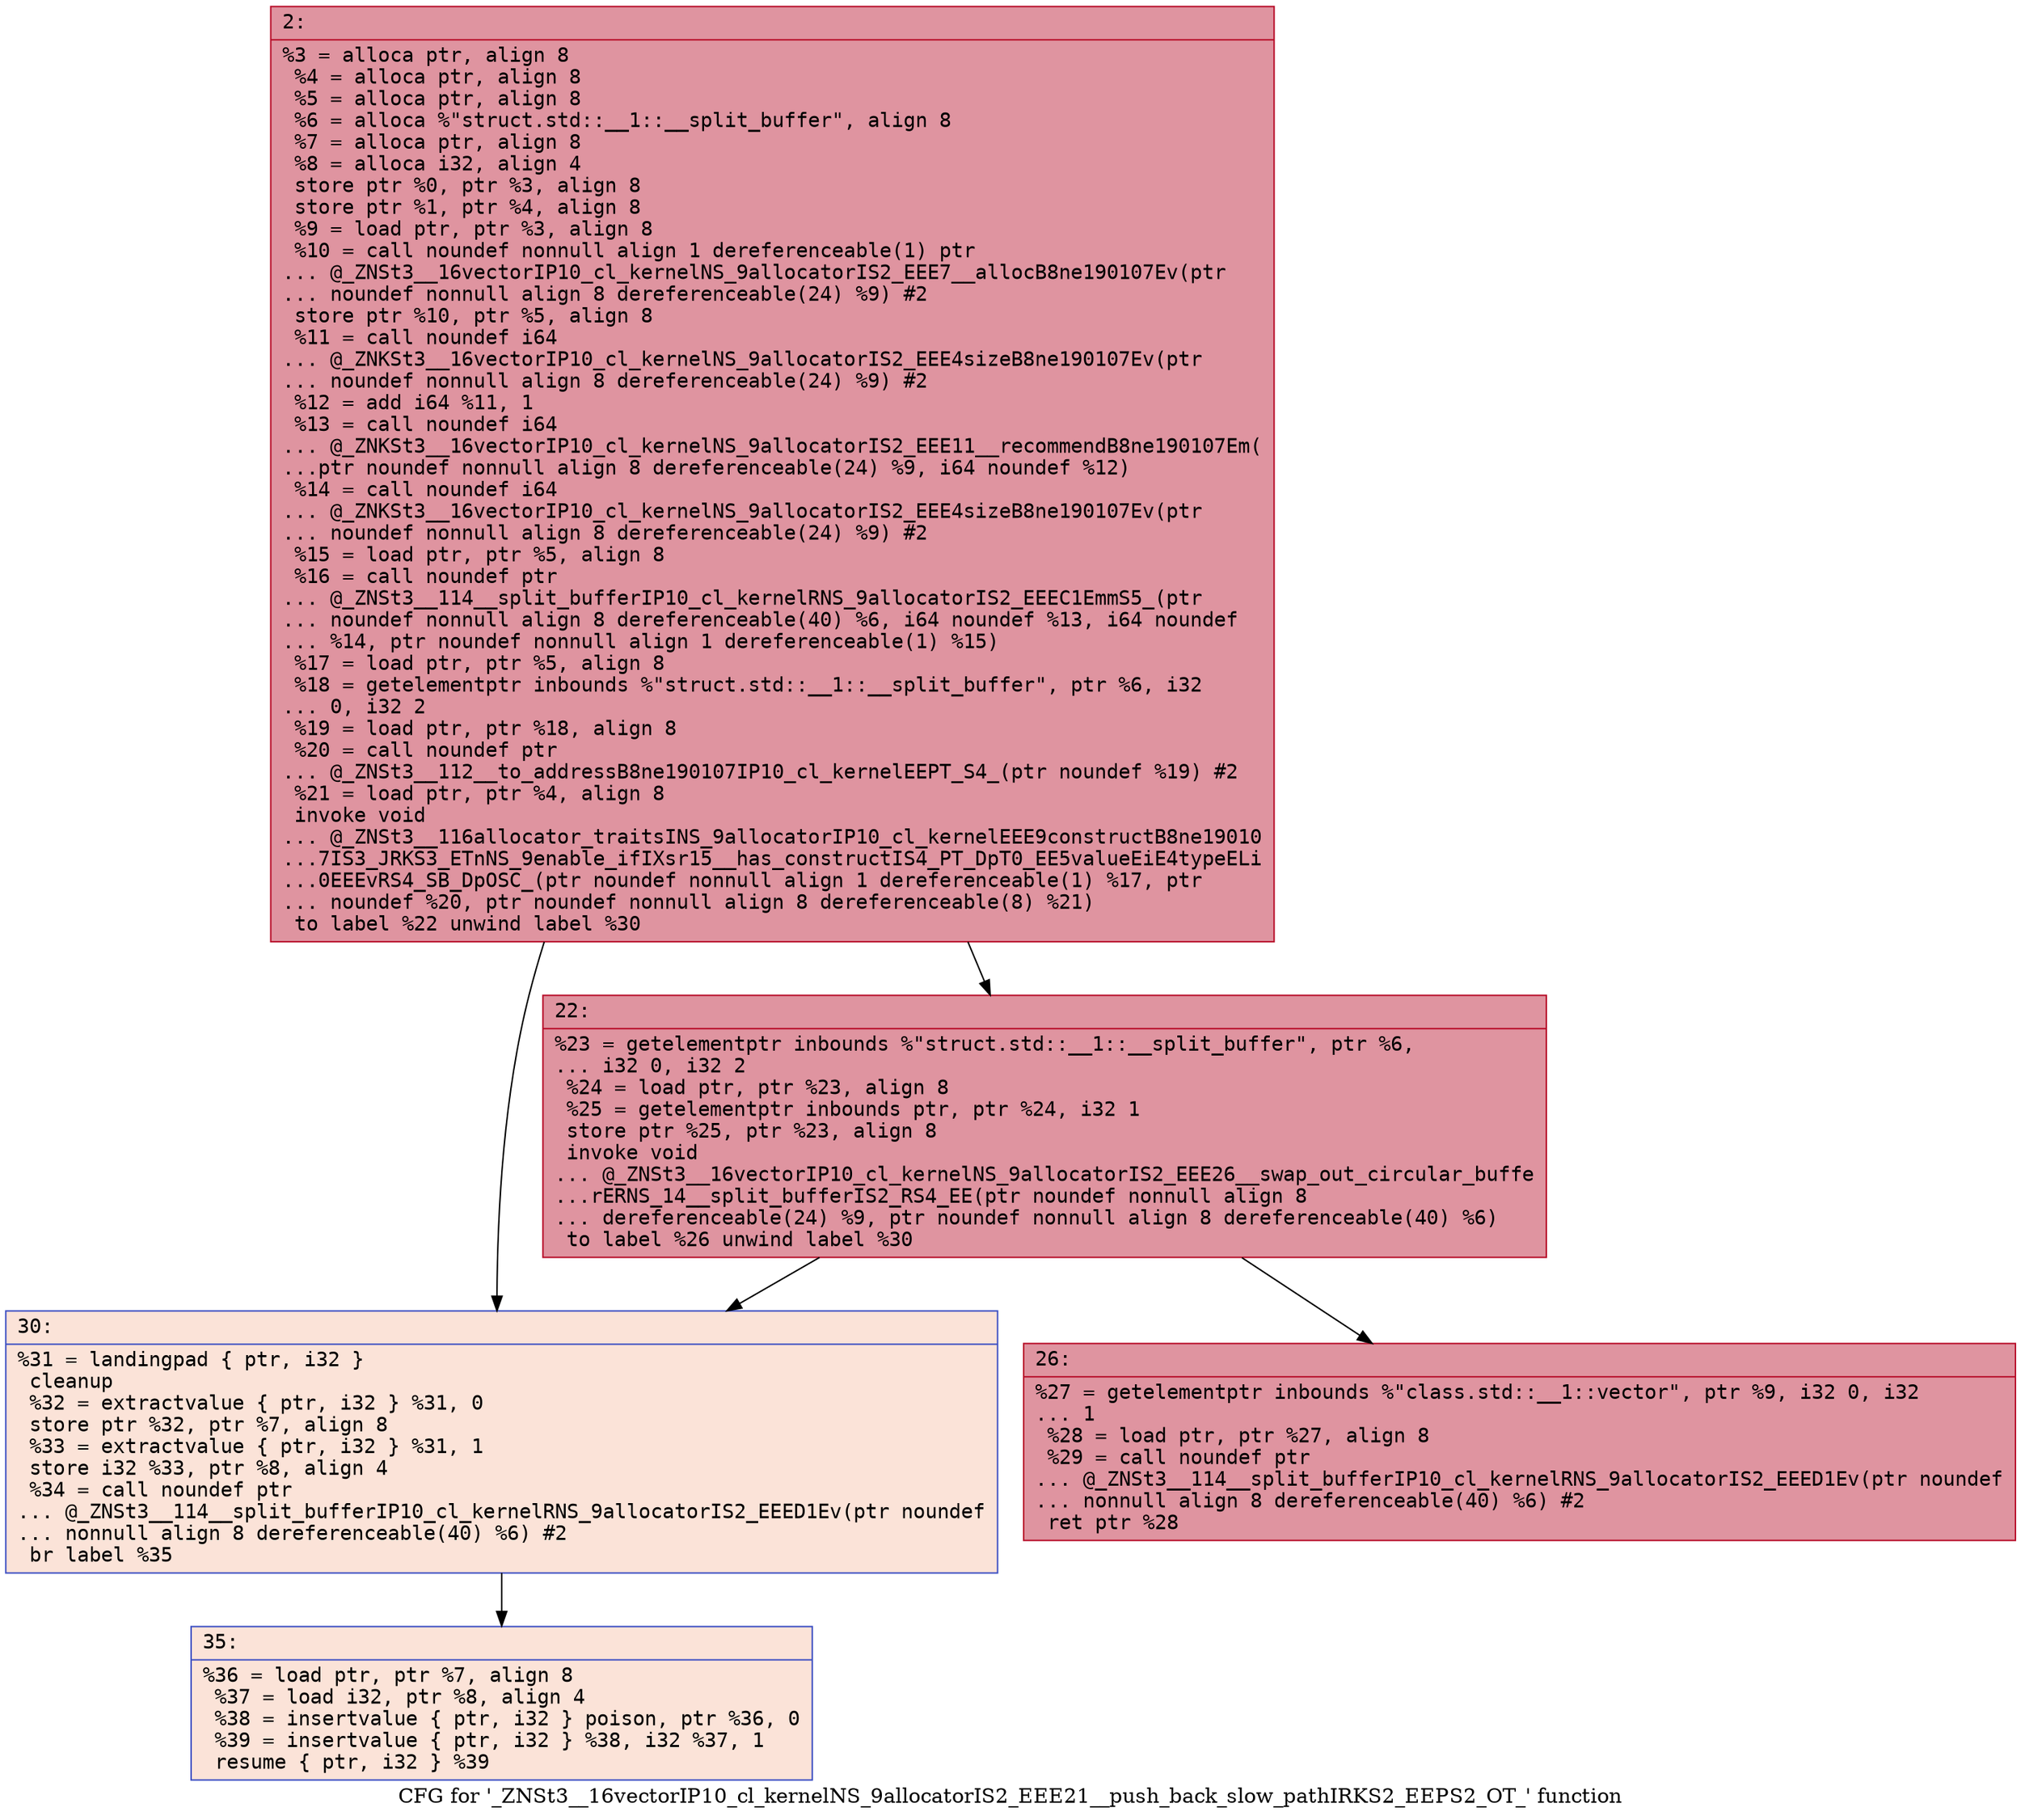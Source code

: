 digraph "CFG for '_ZNSt3__16vectorIP10_cl_kernelNS_9allocatorIS2_EEE21__push_back_slow_pathIRKS2_EEPS2_OT_' function" {
	label="CFG for '_ZNSt3__16vectorIP10_cl_kernelNS_9allocatorIS2_EEE21__push_back_slow_pathIRKS2_EEPS2_OT_' function";

	Node0x6000005c7e80 [shape=record,color="#b70d28ff", style=filled, fillcolor="#b70d2870" fontname="Courier",label="{2:\l|  %3 = alloca ptr, align 8\l  %4 = alloca ptr, align 8\l  %5 = alloca ptr, align 8\l  %6 = alloca %\"struct.std::__1::__split_buffer\", align 8\l  %7 = alloca ptr, align 8\l  %8 = alloca i32, align 4\l  store ptr %0, ptr %3, align 8\l  store ptr %1, ptr %4, align 8\l  %9 = load ptr, ptr %3, align 8\l  %10 = call noundef nonnull align 1 dereferenceable(1) ptr\l... @_ZNSt3__16vectorIP10_cl_kernelNS_9allocatorIS2_EEE7__allocB8ne190107Ev(ptr\l... noundef nonnull align 8 dereferenceable(24) %9) #2\l  store ptr %10, ptr %5, align 8\l  %11 = call noundef i64\l... @_ZNKSt3__16vectorIP10_cl_kernelNS_9allocatorIS2_EEE4sizeB8ne190107Ev(ptr\l... noundef nonnull align 8 dereferenceable(24) %9) #2\l  %12 = add i64 %11, 1\l  %13 = call noundef i64\l... @_ZNKSt3__16vectorIP10_cl_kernelNS_9allocatorIS2_EEE11__recommendB8ne190107Em(\l...ptr noundef nonnull align 8 dereferenceable(24) %9, i64 noundef %12)\l  %14 = call noundef i64\l... @_ZNKSt3__16vectorIP10_cl_kernelNS_9allocatorIS2_EEE4sizeB8ne190107Ev(ptr\l... noundef nonnull align 8 dereferenceable(24) %9) #2\l  %15 = load ptr, ptr %5, align 8\l  %16 = call noundef ptr\l... @_ZNSt3__114__split_bufferIP10_cl_kernelRNS_9allocatorIS2_EEEC1EmmS5_(ptr\l... noundef nonnull align 8 dereferenceable(40) %6, i64 noundef %13, i64 noundef\l... %14, ptr noundef nonnull align 1 dereferenceable(1) %15)\l  %17 = load ptr, ptr %5, align 8\l  %18 = getelementptr inbounds %\"struct.std::__1::__split_buffer\", ptr %6, i32\l... 0, i32 2\l  %19 = load ptr, ptr %18, align 8\l  %20 = call noundef ptr\l... @_ZNSt3__112__to_addressB8ne190107IP10_cl_kernelEEPT_S4_(ptr noundef %19) #2\l  %21 = load ptr, ptr %4, align 8\l  invoke void\l... @_ZNSt3__116allocator_traitsINS_9allocatorIP10_cl_kernelEEE9constructB8ne19010\l...7IS3_JRKS3_ETnNS_9enable_ifIXsr15__has_constructIS4_PT_DpT0_EE5valueEiE4typeELi\l...0EEEvRS4_SB_DpOSC_(ptr noundef nonnull align 1 dereferenceable(1) %17, ptr\l... noundef %20, ptr noundef nonnull align 8 dereferenceable(8) %21)\l          to label %22 unwind label %30\l}"];
	Node0x6000005c7e80 -> Node0x6000005c7ed0[tooltip="2 -> 22\nProbability 100.00%" ];
	Node0x6000005c7e80 -> Node0x6000005c7f70[tooltip="2 -> 30\nProbability 0.00%" ];
	Node0x6000005c7ed0 [shape=record,color="#b70d28ff", style=filled, fillcolor="#b70d2870" fontname="Courier",label="{22:\l|  %23 = getelementptr inbounds %\"struct.std::__1::__split_buffer\", ptr %6,\l... i32 0, i32 2\l  %24 = load ptr, ptr %23, align 8\l  %25 = getelementptr inbounds ptr, ptr %24, i32 1\l  store ptr %25, ptr %23, align 8\l  invoke void\l... @_ZNSt3__16vectorIP10_cl_kernelNS_9allocatorIS2_EEE26__swap_out_circular_buffe\l...rERNS_14__split_bufferIS2_RS4_EE(ptr noundef nonnull align 8\l... dereferenceable(24) %9, ptr noundef nonnull align 8 dereferenceable(40) %6)\l          to label %26 unwind label %30\l}"];
	Node0x6000005c7ed0 -> Node0x6000005c7f20[tooltip="22 -> 26\nProbability 100.00%" ];
	Node0x6000005c7ed0 -> Node0x6000005c7f70[tooltip="22 -> 30\nProbability 0.00%" ];
	Node0x6000005c7f20 [shape=record,color="#b70d28ff", style=filled, fillcolor="#b70d2870" fontname="Courier",label="{26:\l|  %27 = getelementptr inbounds %\"class.std::__1::vector\", ptr %9, i32 0, i32\l... 1\l  %28 = load ptr, ptr %27, align 8\l  %29 = call noundef ptr\l... @_ZNSt3__114__split_bufferIP10_cl_kernelRNS_9allocatorIS2_EEED1Ev(ptr noundef\l... nonnull align 8 dereferenceable(40) %6) #2\l  ret ptr %28\l}"];
	Node0x6000005c7f70 [shape=record,color="#3d50c3ff", style=filled, fillcolor="#f6bfa670" fontname="Courier",label="{30:\l|  %31 = landingpad \{ ptr, i32 \}\l          cleanup\l  %32 = extractvalue \{ ptr, i32 \} %31, 0\l  store ptr %32, ptr %7, align 8\l  %33 = extractvalue \{ ptr, i32 \} %31, 1\l  store i32 %33, ptr %8, align 4\l  %34 = call noundef ptr\l... @_ZNSt3__114__split_bufferIP10_cl_kernelRNS_9allocatorIS2_EEED1Ev(ptr noundef\l... nonnull align 8 dereferenceable(40) %6) #2\l  br label %35\l}"];
	Node0x6000005c7f70 -> Node0x6000005c0000[tooltip="30 -> 35\nProbability 100.00%" ];
	Node0x6000005c0000 [shape=record,color="#3d50c3ff", style=filled, fillcolor="#f6bfa670" fontname="Courier",label="{35:\l|  %36 = load ptr, ptr %7, align 8\l  %37 = load i32, ptr %8, align 4\l  %38 = insertvalue \{ ptr, i32 \} poison, ptr %36, 0\l  %39 = insertvalue \{ ptr, i32 \} %38, i32 %37, 1\l  resume \{ ptr, i32 \} %39\l}"];
}
